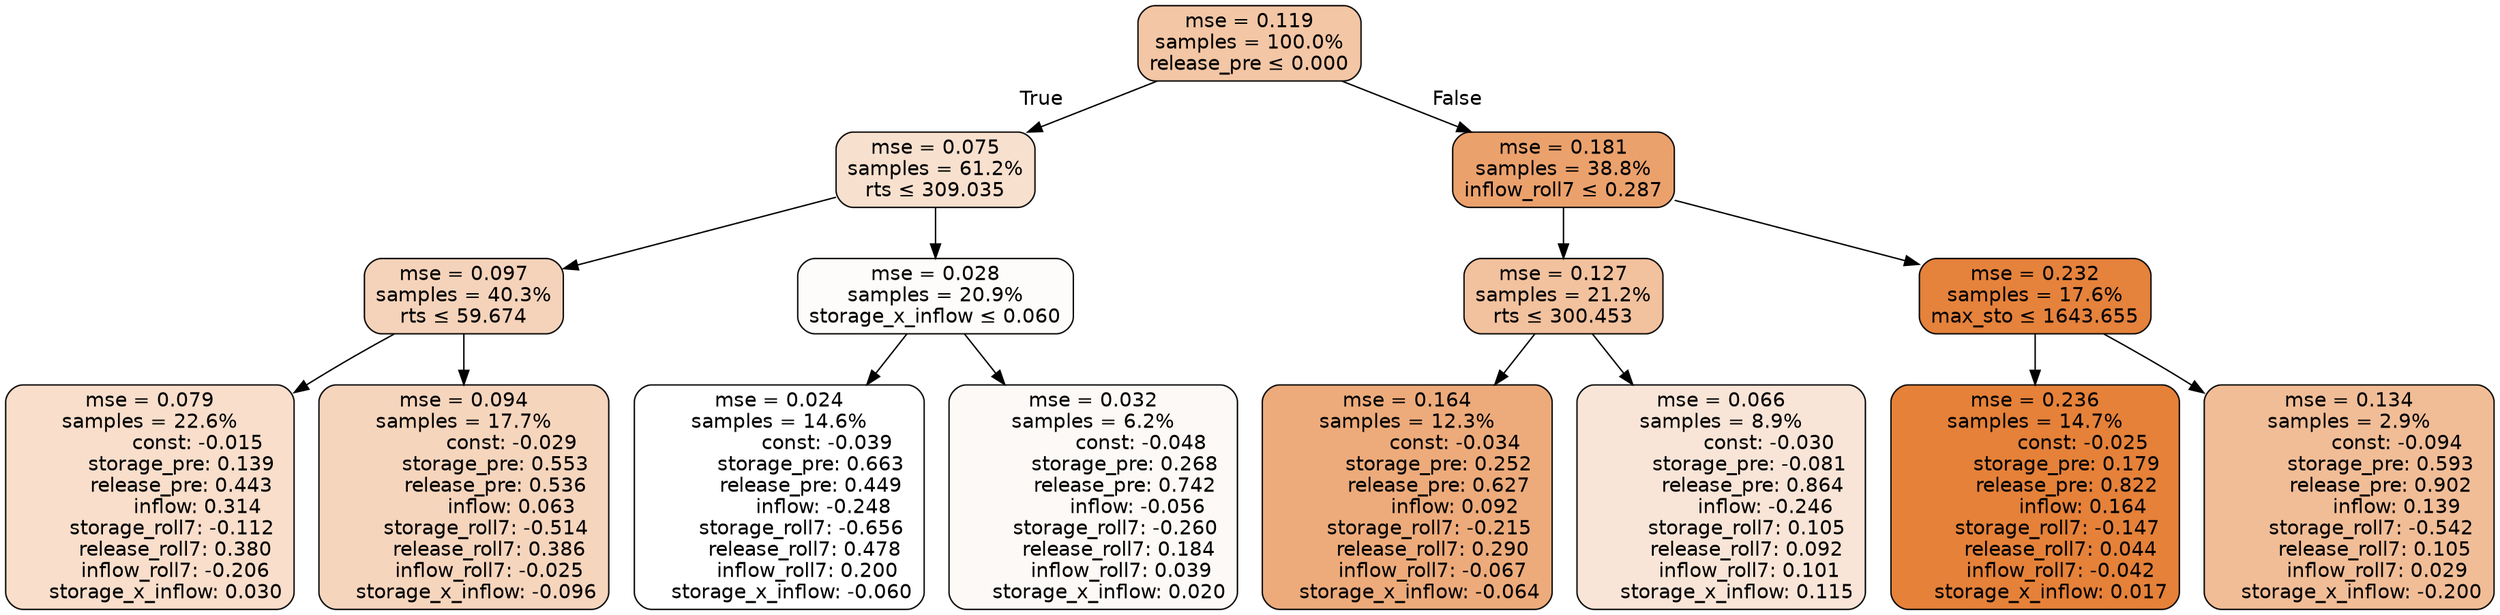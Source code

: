 digraph tree {
bgcolor="transparent"
node [shape=rectangle, style="filled, rounded", color="black", fontname=helvetica] ;
edge [fontname=helvetica] ;
	"0" [label="mse = 0.119
samples = 100.0%
release_pre &le; 0.000", fillcolor="#f3c6a5"]
	"1" [label="mse = 0.075
samples = 61.2%
rts &le; 309.035", fillcolor="#f8e0ce"]
	"2" [label="mse = 0.097
samples = 40.3%
rts &le; 59.674", fillcolor="#f5d3ba"]
	"3" [label="mse = 0.079
samples = 22.6%
               const: -0.015
          storage_pre: 0.139
          release_pre: 0.443
               inflow: 0.314
       storage_roll7: -0.112
        release_roll7: 0.380
        inflow_roll7: -0.206
     storage_x_inflow: 0.030", fillcolor="#f8decb"]
	"4" [label="mse = 0.094
samples = 17.7%
               const: -0.029
          storage_pre: 0.553
          release_pre: 0.536
               inflow: 0.063
       storage_roll7: -0.514
        release_roll7: 0.386
        inflow_roll7: -0.025
    storage_x_inflow: -0.096", fillcolor="#f6d5bd"]
	"5" [label="mse = 0.028
samples = 20.9%
storage_x_inflow &le; 0.060", fillcolor="#fefcfa"]
	"6" [label="mse = 0.024
samples = 14.6%
               const: -0.039
          storage_pre: 0.663
          release_pre: 0.449
              inflow: -0.248
       storage_roll7: -0.656
        release_roll7: 0.478
         inflow_roll7: 0.200
    storage_x_inflow: -0.060", fillcolor="#ffffff"]
	"7" [label="mse = 0.032
samples = 6.2%
               const: -0.048
          storage_pre: 0.268
          release_pre: 0.742
              inflow: -0.056
       storage_roll7: -0.260
        release_roll7: 0.184
         inflow_roll7: 0.039
     storage_x_inflow: 0.020", fillcolor="#fdf9f6"]
	"8" [label="mse = 0.181
samples = 38.8%
inflow_roll7 &le; 0.287", fillcolor="#eba16c"]
	"9" [label="mse = 0.127
samples = 21.2%
rts &le; 300.453", fillcolor="#f2c19e"]
	"10" [label="mse = 0.164
samples = 12.3%
               const: -0.034
          storage_pre: 0.252
          release_pre: 0.627
               inflow: 0.092
       storage_roll7: -0.215
        release_roll7: 0.290
        inflow_roll7: -0.067
    storage_x_inflow: -0.064", fillcolor="#edab7b"]
	"11" [label="mse = 0.066
samples = 8.9%
               const: -0.030
         storage_pre: -0.081
          release_pre: 0.864
              inflow: -0.246
        storage_roll7: 0.105
        release_roll7: 0.092
         inflow_roll7: 0.101
     storage_x_inflow: 0.115", fillcolor="#f9e5d7"]
	"12" [label="mse = 0.232
samples = 17.6%
max_sto &le; 1643.655", fillcolor="#e5823c"]
	"13" [label="mse = 0.236
samples = 14.7%
               const: -0.025
          storage_pre: 0.179
          release_pre: 0.822
               inflow: 0.164
       storage_roll7: -0.147
        release_roll7: 0.044
        inflow_roll7: -0.042
     storage_x_inflow: 0.017", fillcolor="#e58139"]
	"14" [label="mse = 0.134
samples = 2.9%
               const: -0.094
          storage_pre: 0.593
          release_pre: 0.902
               inflow: 0.139
       storage_roll7: -0.542
        release_roll7: 0.105
         inflow_roll7: 0.029
    storage_x_inflow: -0.200", fillcolor="#f1bd97"]

	"0" -> "1" [labeldistance=2.5, labelangle=45, headlabel="True"]
	"1" -> "2"
	"2" -> "3"
	"2" -> "4"
	"1" -> "5"
	"5" -> "6"
	"5" -> "7"
	"0" -> "8" [labeldistance=2.5, labelangle=-45, headlabel="False"]
	"8" -> "9"
	"9" -> "10"
	"9" -> "11"
	"8" -> "12"
	"12" -> "13"
	"12" -> "14"
}